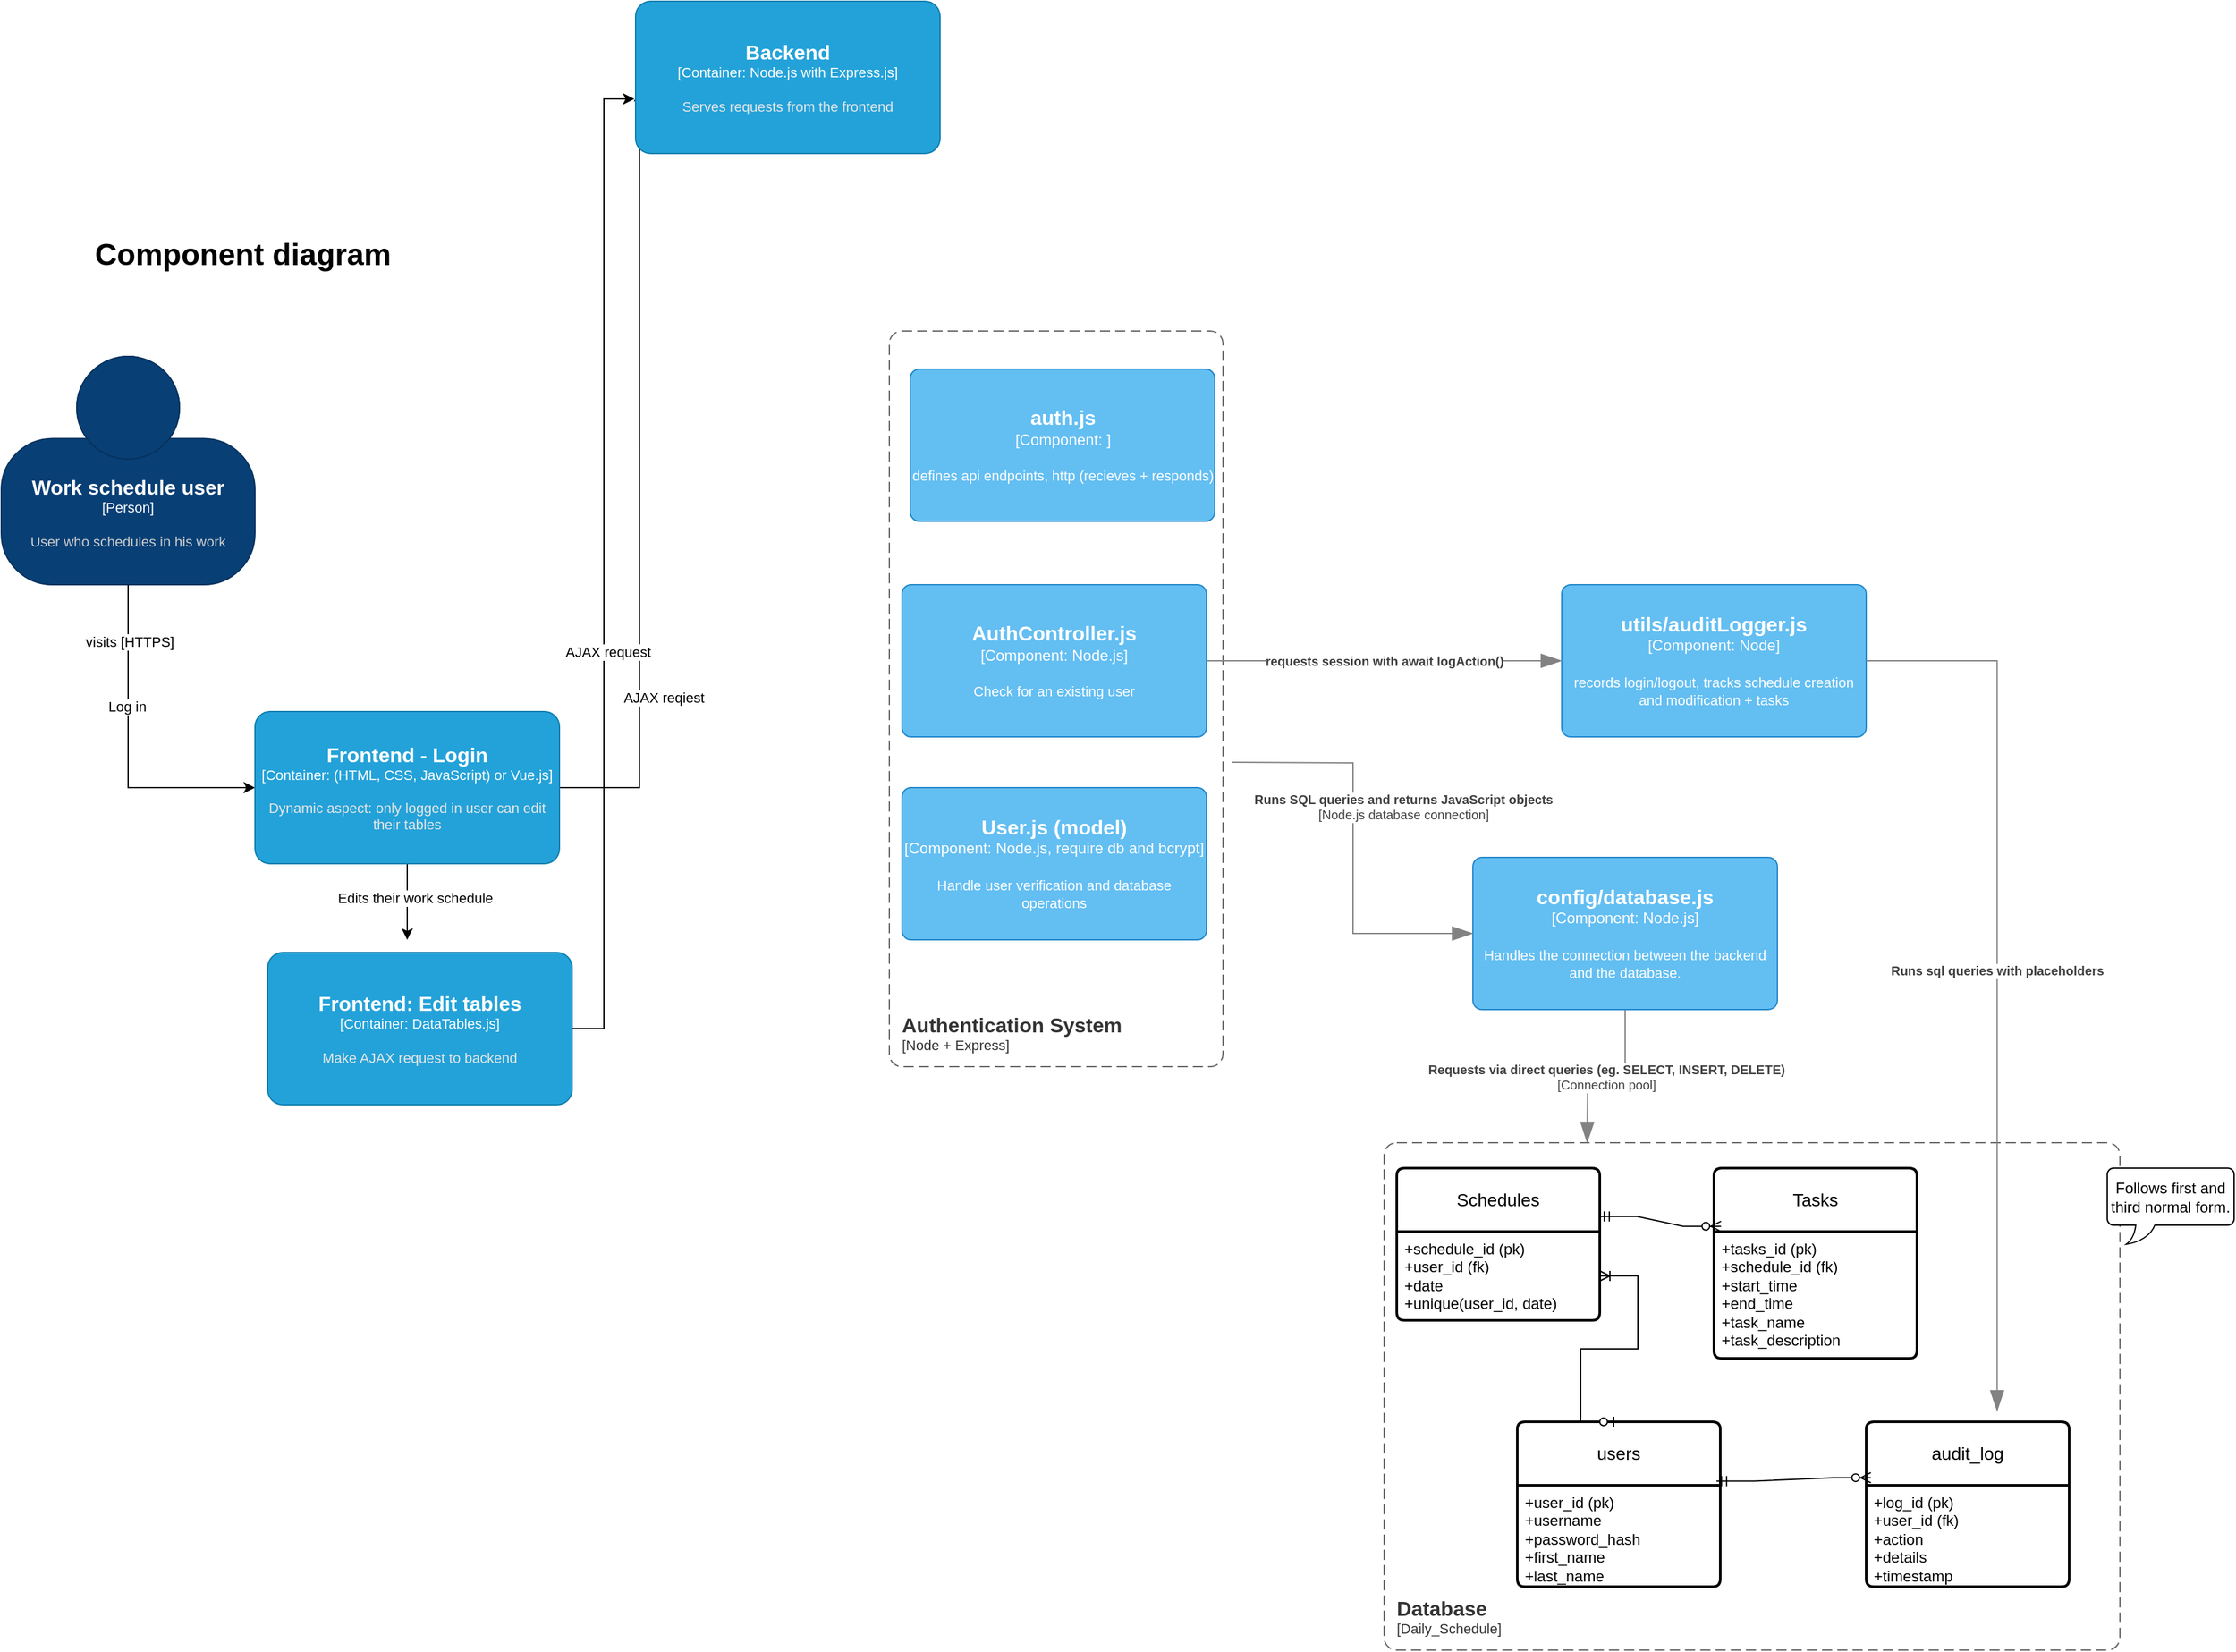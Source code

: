 <mxfile version="26.1.3">
  <diagram id="zEW7nRf9iKYrSwttsCo6" name="Page-1">
    <mxGraphModel dx="1677" dy="2077" grid="1" gridSize="10" guides="1" tooltips="1" connect="1" arrows="1" fold="1" page="1" pageScale="1" pageWidth="827" pageHeight="1169" math="0" shadow="0">
      <root>
        <mxCell id="0" />
        <mxCell id="1" parent="0" />
        <object placeholders="1" c4Name="Work schedule user" c4Type="Person" c4Description="User who schedules in his work" label="&lt;font style=&quot;font-size: 16px&quot;&gt;&lt;b&gt;%c4Name%&lt;/b&gt;&lt;/font&gt;&lt;div&gt;[%c4Type%]&lt;/div&gt;&lt;br&gt;&lt;div&gt;&lt;font style=&quot;font-size: 11px&quot;&gt;&lt;font color=&quot;#cccccc&quot;&gt;%c4Description%&lt;/font&gt;&lt;/div&gt;" id="YosmXb43OkedYpX8RgP7-1">
          <mxCell style="html=1;fontSize=11;dashed=0;whiteSpace=wrap;fillColor=#083F75;strokeColor=#06315C;fontColor=#ffffff;shape=mxgraph.c4.person2;align=center;metaEdit=1;points=[[0.5,0,0],[1,0.5,0],[1,0.75,0],[0.75,1,0],[0.5,1,0],[0.25,1,0],[0,0.75,0],[0,0.5,0]];resizable=0;" parent="1" vertex="1">
            <mxGeometry x="40" y="130" width="200" height="180" as="geometry" />
          </mxCell>
        </object>
        <mxCell id="YosmXb43OkedYpX8RgP7-3" style="edgeStyle=orthogonalEdgeStyle;rounded=0;orthogonalLoop=1;jettySize=auto;html=1;exitX=0.5;exitY=1;exitDx=0;exitDy=0;exitPerimeter=0;entryX=0;entryY=0.5;entryDx=0;entryDy=0;entryPerimeter=0;" parent="1" source="YosmXb43OkedYpX8RgP7-1" target="YosmXb43OkedYpX8RgP7-12" edge="1">
          <mxGeometry relative="1" as="geometry">
            <mxPoint x="180" y="240" as="sourcePoint" />
            <mxPoint x="270" y="590" as="targetPoint" />
            <Array as="points">
              <mxPoint x="140" y="470" />
            </Array>
          </mxGeometry>
        </mxCell>
        <mxCell id="YosmXb43OkedYpX8RgP7-16" value="visits [HTTPS]" style="edgeLabel;html=1;align=center;verticalAlign=middle;resizable=0;points=[];" parent="YosmXb43OkedYpX8RgP7-3" vertex="1" connectable="0">
          <mxGeometry x="-0.653" y="1" relative="1" as="geometry">
            <mxPoint as="offset" />
          </mxGeometry>
        </mxCell>
        <mxCell id="NH1u9leH9S3rQBhZF4uF-4" value="Log in" style="edgeLabel;html=1;align=center;verticalAlign=middle;resizable=0;points=[];" parent="YosmXb43OkedYpX8RgP7-3" vertex="1" connectable="0">
          <mxGeometry x="-0.262" y="-1" relative="1" as="geometry">
            <mxPoint as="offset" />
          </mxGeometry>
        </mxCell>
        <mxCell id="YosmXb43OkedYpX8RgP7-9" value="Component diagram" style="text;strokeColor=none;fillColor=none;html=1;fontSize=24;fontStyle=1;verticalAlign=middle;align=center;" parent="1" vertex="1">
          <mxGeometry x="180" y="30" width="100" height="40" as="geometry" />
        </mxCell>
        <mxCell id="NH1u9leH9S3rQBhZF4uF-2" style="edgeStyle=orthogonalEdgeStyle;rounded=0;orthogonalLoop=1;jettySize=auto;html=1;exitX=0.5;exitY=1;exitDx=0;exitDy=0;exitPerimeter=0;" parent="1" source="YosmXb43OkedYpX8RgP7-12" edge="1">
          <mxGeometry relative="1" as="geometry">
            <mxPoint x="360" y="590" as="targetPoint" />
          </mxGeometry>
        </mxCell>
        <mxCell id="NH1u9leH9S3rQBhZF4uF-3" value="&lt;span style=&quot;color: rgba(0, 0, 0, 0); font-family: monospace; font-size: 0px; text-align: start; background-color: rgb(251, 251, 251);&quot;&gt;%3CmxGraphModel%3E%3Croot%3E%3CmxCell%20id%3D%220%22%2F%3E%3CmxCell%20id%3D%221%22%20parent%3D%220%22%2F%3E%3CmxCell%20id%3D%222%22%20value%3D%22Schedules%20their%20work%22%20style%3D%22edgeLabel%3Bhtml%3D1%3Balign%3Dcenter%3BverticalAlign%3Dmiddle%3Bresizable%3D0%3Bpoints%3D%5B%5D%3B%22%20vertex%3D%221%22%20connectable%3D%220%22%20parent%3D%221%22%3E%3CmxGeometry%20x%3D%22140%22%20y%3D%22405%22%20as%3D%22geometry%22%2F%3E%3C%2FmxCell%3E%3C%2Froot%3E%3C%2FmxGraphModel%3S&lt;/span&gt;" style="edgeLabel;html=1;align=center;verticalAlign=middle;resizable=0;points=[];" parent="NH1u9leH9S3rQBhZF4uF-2" vertex="1" connectable="0">
          <mxGeometry x="-0.407" y="-3" relative="1" as="geometry">
            <mxPoint as="offset" />
          </mxGeometry>
        </mxCell>
        <mxCell id="NH1u9leH9S3rQBhZF4uF-5" value="Edits their work schedule" style="edgeLabel;html=1;align=center;verticalAlign=middle;resizable=0;points=[];" parent="NH1u9leH9S3rQBhZF4uF-2" vertex="1" connectable="0">
          <mxGeometry x="0.008" y="5" relative="1" as="geometry">
            <mxPoint y="-3" as="offset" />
          </mxGeometry>
        </mxCell>
        <mxCell id="NH1u9leH9S3rQBhZF4uF-10" value="" style="edgeStyle=orthogonalEdgeStyle;rounded=0;orthogonalLoop=1;jettySize=auto;html=1;entryX=0.013;entryY=0.583;entryDx=0;entryDy=0;entryPerimeter=0;" parent="1" source="YosmXb43OkedYpX8RgP7-12" target="YosmXb43OkedYpX8RgP7-13" edge="1">
          <mxGeometry relative="1" as="geometry">
            <mxPoint x="620" y="470" as="targetPoint" />
          </mxGeometry>
        </mxCell>
        <mxCell id="NH1u9leH9S3rQBhZF4uF-11" value="AJAX reqiest" style="edgeLabel;html=1;align=center;verticalAlign=middle;resizable=0;points=[];" parent="NH1u9leH9S3rQBhZF4uF-10" vertex="1" connectable="0">
          <mxGeometry x="-0.565" y="-1" relative="1" as="geometry">
            <mxPoint x="18" y="-1" as="offset" />
          </mxGeometry>
        </mxCell>
        <object placeholders="1" c4Name="Frontend - Login" c4Type="Container" c4Technology="(HTML, CSS, JavaScript) or Vue.js" c4Description="Dynamic aspect: only logged in user can edit their tables" label="&lt;font style=&quot;font-size: 16px&quot;&gt;&lt;b&gt;%c4Name%&lt;/b&gt;&lt;/font&gt;&lt;div&gt;[%c4Type%: %c4Technology%]&lt;/div&gt;&lt;br&gt;&lt;div&gt;&lt;font style=&quot;font-size: 11px&quot;&gt;&lt;font color=&quot;#E6E6E6&quot;&gt;%c4Description%&lt;/font&gt;&lt;/div&gt;" id="YosmXb43OkedYpX8RgP7-12">
          <mxCell style="rounded=1;whiteSpace=wrap;html=1;fontSize=11;labelBackgroundColor=none;fillColor=#23A2D9;fontColor=#ffffff;align=center;arcSize=10;strokeColor=#0E7DAD;metaEdit=1;resizable=0;points=[[0.25,0,0],[0.5,0,0],[0.75,0,0],[1,0.25,0],[1,0.5,0],[1,0.75,0],[0.75,1,0],[0.5,1,0],[0.25,1,0],[0,0.75,0],[0,0.5,0],[0,0.25,0]];" parent="1" vertex="1">
            <mxGeometry x="240" y="410" width="240" height="120" as="geometry" />
          </mxCell>
        </object>
        <object placeholders="1" c4Name="Backend" c4Type="Container" c4Technology="Node.js with Express.js" c4Description="Serves requests from the frontend" label="&lt;font style=&quot;font-size: 16px&quot;&gt;&lt;b&gt;%c4Name%&lt;/b&gt;&lt;/font&gt;&lt;div&gt;[%c4Type%: %c4Technology%]&lt;/div&gt;&lt;br&gt;&lt;div&gt;&lt;font style=&quot;font-size: 11px&quot;&gt;&lt;font color=&quot;#E6E6E6&quot;&gt;%c4Description%&lt;/font&gt;&lt;/div&gt;" id="YosmXb43OkedYpX8RgP7-13">
          <mxCell style="rounded=1;whiteSpace=wrap;html=1;fontSize=11;labelBackgroundColor=none;fillColor=#23A2D9;fontColor=#ffffff;align=center;arcSize=10;strokeColor=#0E7DAD;metaEdit=1;resizable=0;points=[[0.25,0,0],[0.5,0,0],[0.75,0,0],[1,0.25,0],[1,0.5,0],[1,0.75,0],[0.75,1,0],[0.5,1,0],[0.25,1,0],[0,0.75,0],[0,0.5,0],[0,0.25,0]];" parent="1" vertex="1">
            <mxGeometry x="540" y="-150" width="240" height="120" as="geometry" />
          </mxCell>
        </object>
        <object placeholders="1" c4Name="Frontend: Edit tables" c4Type="Container" c4Technology="DataTables.js" c4Description="Make AJAX request to backend" label="&lt;font style=&quot;font-size: 16px&quot;&gt;&lt;b&gt;%c4Name%&lt;/b&gt;&lt;/font&gt;&lt;div&gt;[%c4Type%: %c4Technology%]&lt;/div&gt;&lt;br&gt;&lt;div&gt;&lt;font style=&quot;font-size: 11px&quot;&gt;&lt;font color=&quot;#E6E6E6&quot;&gt;%c4Description%&lt;/font&gt;&lt;/div&gt;" id="NH1u9leH9S3rQBhZF4uF-1">
          <mxCell style="rounded=1;whiteSpace=wrap;html=1;fontSize=11;labelBackgroundColor=none;fillColor=#23A2D9;fontColor=#ffffff;align=center;arcSize=10;strokeColor=#0E7DAD;metaEdit=1;resizable=0;points=[[0.25,0,0],[0.5,0,0],[0.75,0,0],[1,0.25,0],[1,0.5,0],[1,0.75,0],[0.75,1,0],[0.5,1,0],[0.25,1,0],[0,0.75,0],[0,0.5,0],[0,0.25,0]];" parent="1" vertex="1">
            <mxGeometry x="250" y="600" width="240" height="120" as="geometry" />
          </mxCell>
        </object>
        <mxCell id="NH1u9leH9S3rQBhZF4uF-7" style="edgeStyle=orthogonalEdgeStyle;rounded=0;orthogonalLoop=1;jettySize=auto;html=1;exitX=1;exitY=0.5;exitDx=0;exitDy=0;exitPerimeter=0;entryX=-0.004;entryY=0.642;entryDx=0;entryDy=0;entryPerimeter=0;" parent="1" source="NH1u9leH9S3rQBhZF4uF-1" target="YosmXb43OkedYpX8RgP7-13" edge="1">
          <mxGeometry relative="1" as="geometry" />
        </mxCell>
        <mxCell id="NH1u9leH9S3rQBhZF4uF-8" value="AJAX request" style="edgeLabel;html=1;align=center;verticalAlign=middle;resizable=0;points=[];" parent="NH1u9leH9S3rQBhZF4uF-7" vertex="1" connectable="0">
          <mxGeometry x="-0.177" y="-3" relative="1" as="geometry">
            <mxPoint as="offset" />
          </mxGeometry>
        </mxCell>
        <mxCell id="O4cTwuqqYDG1lGMssZVo-1" value="Tasks" style="swimlane;childLayout=stackLayout;horizontal=1;startSize=50;horizontalStack=0;rounded=1;fontSize=14;fontStyle=0;strokeWidth=2;resizeParent=0;resizeLast=1;shadow=0;dashed=0;align=center;arcSize=4;whiteSpace=wrap;html=1;" parent="1" vertex="1">
          <mxGeometry x="1390" y="770" width="160" height="150" as="geometry">
            <mxRectangle x="1494" y="840" width="80" height="50" as="alternateBounds" />
          </mxGeometry>
        </mxCell>
        <mxCell id="O4cTwuqqYDG1lGMssZVo-2" value="+tasks_id (pk)&lt;br&gt;+schedule_id (fk)&lt;br&gt;+start_time&lt;div&gt;+end_time&lt;/div&gt;&lt;div&gt;+task_name&lt;/div&gt;&lt;div&gt;+task_description&lt;/div&gt;" style="align=left;strokeColor=none;fillColor=none;spacingLeft=4;spacingRight=4;fontSize=12;verticalAlign=top;resizable=0;rotatable=0;part=1;html=1;whiteSpace=wrap;" parent="O4cTwuqqYDG1lGMssZVo-1" vertex="1">
          <mxGeometry y="50" width="160" height="100" as="geometry" />
        </mxCell>
        <mxCell id="O4cTwuqqYDG1lGMssZVo-4" value="Schedules" style="swimlane;childLayout=stackLayout;horizontal=1;startSize=50;horizontalStack=0;rounded=1;fontSize=14;fontStyle=0;strokeWidth=2;resizeParent=0;resizeLast=1;shadow=0;dashed=0;align=center;arcSize=4;whiteSpace=wrap;html=1;" parent="1" vertex="1">
          <mxGeometry x="1140" y="770" width="160" height="120" as="geometry">
            <mxRectangle x="1220" y="840" width="110" height="50" as="alternateBounds" />
          </mxGeometry>
        </mxCell>
        <mxCell id="O4cTwuqqYDG1lGMssZVo-5" value="+schedule_id (pk)&lt;br&gt;+user_id (fk)&lt;br&gt;+date&lt;div&gt;+unique(user_id, date)&lt;/div&gt;" style="align=left;strokeColor=none;fillColor=none;spacingLeft=4;spacingRight=4;fontSize=12;verticalAlign=top;resizable=0;rotatable=0;part=1;html=1;whiteSpace=wrap;" parent="O4cTwuqqYDG1lGMssZVo-4" vertex="1">
          <mxGeometry y="50" width="160" height="70" as="geometry" />
        </mxCell>
        <mxCell id="O4cTwuqqYDG1lGMssZVo-7" value="users" style="swimlane;childLayout=stackLayout;horizontal=1;startSize=50;horizontalStack=0;rounded=1;fontSize=14;fontStyle=0;strokeWidth=2;resizeParent=0;resizeLast=1;shadow=0;dashed=0;align=center;arcSize=4;whiteSpace=wrap;html=1;" parent="1" vertex="1">
          <mxGeometry x="1235" y="970" width="160" height="130" as="geometry">
            <mxRectangle x="990" y="840" width="70" height="50" as="alternateBounds" />
          </mxGeometry>
        </mxCell>
        <mxCell id="O4cTwuqqYDG1lGMssZVo-8" value="+user_id (pk)&lt;div&gt;+username&lt;/div&gt;&lt;div&gt;+password_hash&lt;/div&gt;&lt;div&gt;+first_name&lt;/div&gt;&lt;div&gt;+last_name&lt;/div&gt;" style="align=left;strokeColor=none;fillColor=none;spacingLeft=4;spacingRight=4;fontSize=12;verticalAlign=top;resizable=0;rotatable=0;part=1;html=1;whiteSpace=wrap;" parent="O4cTwuqqYDG1lGMssZVo-7" vertex="1">
          <mxGeometry y="50" width="160" height="80" as="geometry" />
        </mxCell>
        <mxCell id="O4cTwuqqYDG1lGMssZVo-9" value="" style="edgeStyle=entityRelationEdgeStyle;fontSize=12;html=1;endArrow=ERoneToMany;startArrow=ERzeroToOne;rounded=0;exitX=0.5;exitY=0;exitDx=0;exitDy=0;" parent="1" source="O4cTwuqqYDG1lGMssZVo-7" target="O4cTwuqqYDG1lGMssZVo-5" edge="1">
          <mxGeometry width="100" height="100" relative="1" as="geometry">
            <mxPoint x="1200" y="880" as="sourcePoint" />
            <mxPoint x="1270" y="860" as="targetPoint" />
          </mxGeometry>
        </mxCell>
        <mxCell id="O4cTwuqqYDG1lGMssZVo-11" value="" style="edgeStyle=entityRelationEdgeStyle;fontSize=12;html=1;endArrow=ERzeroToMany;startArrow=ERmandOne;rounded=0;exitX=0.997;exitY=0.318;exitDx=0;exitDy=0;exitPerimeter=0;entryX=0.035;entryY=0.306;entryDx=0;entryDy=0;entryPerimeter=0;" parent="1" source="O4cTwuqqYDG1lGMssZVo-4" target="O4cTwuqqYDG1lGMssZVo-1" edge="1">
          <mxGeometry width="100" height="100" relative="1" as="geometry">
            <mxPoint x="1360" y="1020" as="sourcePoint" />
            <mxPoint x="1460" y="920" as="targetPoint" />
          </mxGeometry>
        </mxCell>
        <object placeholders="1" c4Name="Database" c4Type="ContainerScopeBoundary" c4Application="Daily_Schedule" label="&lt;font style=&quot;font-size: 16px&quot;&gt;&lt;b&gt;&lt;div style=&quot;text-align: left&quot;&gt;%c4Name%&lt;/div&gt;&lt;/b&gt;&lt;/font&gt;&lt;div style=&quot;text-align: left&quot;&gt;[%c4Application%]&lt;/div&gt;" id="O4cTwuqqYDG1lGMssZVo-12">
          <mxCell style="rounded=1;fontSize=11;whiteSpace=wrap;html=1;dashed=1;arcSize=20;fillColor=none;strokeColor=#666666;fontColor=#333333;labelBackgroundColor=none;align=left;verticalAlign=bottom;labelBorderColor=none;spacingTop=0;spacing=10;dashPattern=8 4;metaEdit=1;rotatable=0;perimeter=rectanglePerimeter;noLabel=0;labelPadding=0;allowArrows=0;connectable=0;expand=0;recursiveResize=0;editable=1;pointerEvents=0;absoluteArcSize=1;points=[[0.25,0,0],[0.5,0,0],[0.75,0,0],[1,0.25,0],[1,0.5,0],[1,0.75,0],[0.75,1,0],[0.5,1,0],[0.25,1,0],[0,0.75,0],[0,0.5,0],[0,0.25,0]];" parent="1" vertex="1">
            <mxGeometry x="1130" y="750" width="580" height="400" as="geometry" />
          </mxCell>
        </object>
        <mxCell id="O4cTwuqqYDG1lGMssZVo-13" value="Follows first and third normal form." style="whiteSpace=wrap;html=1;shape=mxgraph.basic.roundRectCallout;dx=30;dy=15;size=5;boundedLbl=1;" parent="1" vertex="1">
          <mxGeometry x="1700" y="770" width="100" height="60" as="geometry" />
        </mxCell>
        <object placeholders="1" c4Type="Relationship" c4Technology="Connection pool" c4Description="Requests via direct queries (eg. SELECT, INSERT, DELETE)" label="&lt;div style=&quot;text-align: left&quot;&gt;&lt;div style=&quot;text-align: center&quot;&gt;&lt;b&gt;%c4Description%&lt;/b&gt;&lt;/div&gt;&lt;div style=&quot;text-align: center&quot;&gt;[%c4Technology%]&lt;/div&gt;&lt;/div&gt;" id="O4cTwuqqYDG1lGMssZVo-14">
          <mxCell style="endArrow=blockThin;html=1;fontSize=10;fontColor=#404040;strokeWidth=1;endFill=1;strokeColor=#828282;elbow=vertical;metaEdit=1;endSize=14;startSize=14;jumpStyle=arc;jumpSize=16;rounded=0;edgeStyle=orthogonalEdgeStyle;exitX=0.5;exitY=1;exitDx=0;exitDy=0;exitPerimeter=0;" parent="1" source="O4cTwuqqYDG1lGMssZVo-15" edge="1">
            <mxGeometry width="240" relative="1" as="geometry">
              <mxPoint x="1290" y="570" as="sourcePoint" />
              <mxPoint x="1290" y="750" as="targetPoint" />
            </mxGeometry>
          </mxCell>
        </object>
        <object placeholders="1" c4Name="config/database.js" c4Type="Component" c4Technology="Node.js" c4Description="Handles the connection between the backend and the database." label="&lt;font style=&quot;font-size: 16px&quot;&gt;&lt;b&gt;%c4Name%&lt;/b&gt;&lt;/font&gt;&lt;div&gt;[%c4Type%: %c4Technology%]&lt;/div&gt;&lt;br&gt;&lt;div&gt;&lt;font style=&quot;font-size: 11px&quot;&gt;%c4Description%&lt;/font&gt;&lt;/div&gt;" id="O4cTwuqqYDG1lGMssZVo-15">
          <mxCell style="rounded=1;whiteSpace=wrap;html=1;labelBackgroundColor=none;fillColor=#63BEF2;fontColor=#ffffff;align=center;arcSize=6;strokeColor=#2086C9;metaEdit=1;resizable=0;points=[[0.25,0,0],[0.5,0,0],[0.75,0,0],[1,0.25,0],[1,0.5,0],[1,0.75,0],[0.75,1,0],[0.5,1,0],[0.25,1,0],[0,0.75,0],[0,0.5,0],[0,0.25,0]];" parent="1" vertex="1">
            <mxGeometry x="1200" y="525" width="240" height="120" as="geometry" />
          </mxCell>
        </object>
        <object placeholders="1" c4Name="User.js (model)" c4Type="Component" c4Technology="Node.js, require db and bcrypt" c4Description="Handle user verification and database operations" label="&lt;font style=&quot;font-size: 16px&quot;&gt;&lt;b&gt;%c4Name%&lt;/b&gt;&lt;/font&gt;&lt;div&gt;[%c4Type%: %c4Technology%]&lt;/div&gt;&lt;br&gt;&lt;div&gt;&lt;font style=&quot;font-size: 11px&quot;&gt;%c4Description%&lt;/font&gt;&lt;/div&gt;" id="O4cTwuqqYDG1lGMssZVo-17">
          <mxCell style="rounded=1;whiteSpace=wrap;html=1;labelBackgroundColor=none;fillColor=#63BEF2;fontColor=#ffffff;align=center;arcSize=6;strokeColor=#2086C9;metaEdit=1;resizable=0;points=[[0.25,0,0],[0.5,0,0],[0.75,0,0],[1,0.25,0],[1,0.5,0],[1,0.75,0],[0.75,1,0],[0.5,1,0],[0.25,1,0],[0,0.75,0],[0,0.5,0],[0,0.25,0]];" parent="1" vertex="1">
            <mxGeometry x="750" y="470" width="240" height="120" as="geometry" />
          </mxCell>
        </object>
        <object placeholders="1" c4Type="Relationship" c4Technology="Node.js database connection" c4Description="Runs SQL queries and returns JavaScript objects" label="&lt;div style=&quot;text-align: left&quot;&gt;&lt;div style=&quot;text-align: center&quot;&gt;&lt;b&gt;%c4Description%&lt;/b&gt;&lt;/div&gt;&lt;div style=&quot;text-align: center&quot;&gt;[%c4Technology%]&lt;/div&gt;&lt;/div&gt;" id="O4cTwuqqYDG1lGMssZVo-18">
          <mxCell style="endArrow=blockThin;html=1;fontSize=10;fontColor=#404040;strokeWidth=1;endFill=1;strokeColor=#828282;elbow=vertical;metaEdit=1;endSize=14;startSize=14;jumpStyle=arc;jumpSize=16;rounded=0;edgeStyle=orthogonalEdgeStyle;entryX=0;entryY=0.5;entryDx=0;entryDy=0;entryPerimeter=0;" parent="1" target="O4cTwuqqYDG1lGMssZVo-15" edge="1">
            <mxGeometry x="-0.199" y="39" width="240" relative="1" as="geometry">
              <mxPoint x="1010" y="450" as="sourcePoint" />
              <mxPoint x="1430" y="340" as="targetPoint" />
              <mxPoint as="offset" />
            </mxGeometry>
          </mxCell>
        </object>
        <object placeholders="1" c4Name="AuthController.js" c4Type="Component" c4Technology="Node.js" c4Description="Check for an existing user" label="&lt;font style=&quot;font-size: 16px&quot;&gt;&lt;b&gt;%c4Name%&lt;/b&gt;&lt;/font&gt;&lt;div&gt;[%c4Type%: %c4Technology%]&lt;/div&gt;&lt;br&gt;&lt;div&gt;&lt;font style=&quot;font-size: 11px&quot;&gt;%c4Description%&lt;/font&gt;&lt;/div&gt;" id="V3DTn9JAkYP05rZsHVWP-3">
          <mxCell style="rounded=1;whiteSpace=wrap;html=1;labelBackgroundColor=none;fillColor=#63BEF2;fontColor=#ffffff;align=center;arcSize=6;strokeColor=#2086C9;metaEdit=1;resizable=0;points=[[0.25,0,0],[0.5,0,0],[0.75,0,0],[1,0.25,0],[1,0.5,0],[1,0.75,0],[0.75,1,0],[0.5,1,0],[0.25,1,0],[0,0.75,0],[0,0.5,0],[0,0.25,0]];" vertex="1" parent="1">
            <mxGeometry x="750" y="310" width="240" height="120" as="geometry" />
          </mxCell>
        </object>
        <object placeholders="1" c4Name="Authentication System" c4Type="SystemScopeBoundary" c4Application="Node + Express" label="&lt;font style=&quot;font-size: 16px&quot;&gt;&lt;b&gt;&lt;div style=&quot;text-align: left&quot;&gt;%c4Name%&lt;/div&gt;&lt;/b&gt;&lt;/font&gt;&lt;div style=&quot;text-align: left&quot;&gt;[%c4Application%]&lt;/div&gt;" id="V3DTn9JAkYP05rZsHVWP-4">
          <mxCell style="rounded=1;fontSize=11;whiteSpace=wrap;html=1;dashed=1;arcSize=20;fillColor=none;strokeColor=#666666;fontColor=#333333;labelBackgroundColor=none;align=left;verticalAlign=bottom;labelBorderColor=none;spacingTop=0;spacing=10;dashPattern=8 4;metaEdit=1;rotatable=0;perimeter=rectanglePerimeter;noLabel=0;labelPadding=0;allowArrows=0;connectable=0;expand=0;recursiveResize=0;editable=1;pointerEvents=0;absoluteArcSize=1;points=[[0.25,0,0],[0.5,0,0],[0.75,0,0],[1,0.25,0],[1,0.5,0],[1,0.75,0],[0.75,1,0],[0.5,1,0],[0.25,1,0],[0,0.75,0],[0,0.5,0],[0,0.25,0]];" vertex="1" parent="1">
            <mxGeometry x="740" y="110" width="263" height="580" as="geometry" />
          </mxCell>
        </object>
        <object placeholders="1" c4Name="auth.js" c4Type="Component" c4Technology="" c4Description="defines api endpoints, http (recieves + responds)" label="&lt;font style=&quot;font-size: 16px&quot;&gt;&lt;b&gt;%c4Name%&lt;/b&gt;&lt;/font&gt;&lt;div&gt;[%c4Type%: %c4Technology%]&lt;/div&gt;&lt;br&gt;&lt;div&gt;&lt;font style=&quot;font-size: 11px&quot;&gt;%c4Description%&lt;/font&gt;&lt;/div&gt;" id="V3DTn9JAkYP05rZsHVWP-5">
          <mxCell style="rounded=1;whiteSpace=wrap;html=1;labelBackgroundColor=none;fillColor=#63BEF2;fontColor=#ffffff;align=center;arcSize=6;strokeColor=#2086C9;metaEdit=1;resizable=0;points=[[0.25,0,0],[0.5,0,0],[0.75,0,0],[1,0.25,0],[1,0.5,0],[1,0.75,0],[0.75,1,0],[0.5,1,0],[0.25,1,0],[0,0.75,0],[0,0.5,0],[0,0.25,0]];" vertex="1" parent="1">
            <mxGeometry x="756.5" y="140" width="240" height="120" as="geometry" />
          </mxCell>
        </object>
        <object placeholders="1" c4Name="utils/auditLogger.js" c4Type="Component" c4Technology="Node" c4Description="records login/logout, tracks schedule creation and modification + tasks" label="&lt;font style=&quot;font-size: 16px&quot;&gt;&lt;b&gt;%c4Name%&lt;/b&gt;&lt;/font&gt;&lt;div&gt;[%c4Type%: %c4Technology%]&lt;/div&gt;&lt;br&gt;&lt;div&gt;&lt;font style=&quot;font-size: 11px&quot;&gt;%c4Description%&lt;/font&gt;&lt;/div&gt;" id="V3DTn9JAkYP05rZsHVWP-6">
          <mxCell style="rounded=1;whiteSpace=wrap;html=1;labelBackgroundColor=none;fillColor=#63BEF2;fontColor=#ffffff;align=center;arcSize=6;strokeColor=#2086C9;metaEdit=1;resizable=0;points=[[0.25,0,0],[0.5,0,0],[0.75,0,0],[1,0.25,0],[1,0.5,0],[1,0.75,0],[0.75,1,0],[0.5,1,0],[0.25,1,0],[0,0.75,0],[0,0.5,0],[0,0.25,0]];" vertex="1" parent="1">
            <mxGeometry x="1270" y="310" width="240" height="120" as="geometry" />
          </mxCell>
        </object>
        <object placeholders="1" c4Type="Relationship" c4Description="requests session with await logAction()" label="&lt;div style=&quot;text-align: left&quot;&gt;&lt;div style=&quot;text-align: center&quot;&gt;&lt;b&gt;%c4Description%&lt;/b&gt;&lt;/div&gt;" id="V3DTn9JAkYP05rZsHVWP-7">
          <mxCell style="endArrow=blockThin;html=1;fontSize=10;fontColor=#404040;strokeWidth=1;endFill=1;strokeColor=#828282;elbow=vertical;metaEdit=1;endSize=14;startSize=14;jumpStyle=arc;jumpSize=16;rounded=0;edgeStyle=orthogonalEdgeStyle;exitX=1;exitY=0.5;exitDx=0;exitDy=0;exitPerimeter=0;entryX=0;entryY=0.5;entryDx=0;entryDy=0;entryPerimeter=0;" edge="1" parent="1" source="V3DTn9JAkYP05rZsHVWP-3" target="V3DTn9JAkYP05rZsHVWP-6">
            <mxGeometry width="240" relative="1" as="geometry">
              <mxPoint x="1110" y="590" as="sourcePoint" />
              <mxPoint x="1350" y="590" as="targetPoint" />
            </mxGeometry>
          </mxCell>
        </object>
        <object placeholders="1" c4Type="Relationship" c4Description="Runs sql queries with placeholders" label="&lt;div style=&quot;text-align: left&quot;&gt;&lt;div style=&quot;text-align: center&quot;&gt;&lt;b&gt;%c4Description%&lt;/b&gt;&lt;/div&gt;" id="V3DTn9JAkYP05rZsHVWP-8">
          <mxCell style="endArrow=blockThin;html=1;fontSize=10;fontColor=#404040;strokeWidth=1;endFill=1;strokeColor=#828282;elbow=vertical;metaEdit=1;endSize=14;startSize=14;jumpStyle=arc;jumpSize=16;rounded=0;edgeStyle=orthogonalEdgeStyle;exitX=1;exitY=0.5;exitDx=0;exitDy=0;exitPerimeter=0;entryX=0.645;entryY=-0.064;entryDx=0;entryDy=0;entryPerimeter=0;" edge="1" parent="1" source="V3DTn9JAkYP05rZsHVWP-6" target="V3DTn9JAkYP05rZsHVWP-9">
            <mxGeometry width="240" relative="1" as="geometry">
              <mxPoint x="1110" y="590" as="sourcePoint" />
              <mxPoint x="1620" y="780" as="targetPoint" />
            </mxGeometry>
          </mxCell>
        </object>
        <mxCell id="V3DTn9JAkYP05rZsHVWP-9" value="audit_log" style="swimlane;childLayout=stackLayout;horizontal=1;startSize=50;horizontalStack=0;rounded=1;fontSize=14;fontStyle=0;strokeWidth=2;resizeParent=0;resizeLast=1;shadow=0;dashed=0;align=center;arcSize=4;whiteSpace=wrap;html=1;" vertex="1" parent="1">
          <mxGeometry x="1510" y="970" width="160" height="130" as="geometry" />
        </mxCell>
        <mxCell id="V3DTn9JAkYP05rZsHVWP-10" value="&lt;div&gt;+log_id (pk)&lt;/div&gt;&lt;div&gt;+user_id (fk)&lt;/div&gt;&lt;div&gt;+action&lt;/div&gt;&lt;div&gt;+details&lt;/div&gt;&lt;div&gt;&lt;span style=&quot;background-color: transparent; color: light-dark(rgb(0, 0, 0), rgb(255, 255, 255));&quot;&gt;+timestamp&lt;/span&gt;&lt;/div&gt;" style="align=left;strokeColor=none;fillColor=none;spacingLeft=4;spacingRight=4;fontSize=12;verticalAlign=top;resizable=0;rotatable=0;part=1;html=1;whiteSpace=wrap;" vertex="1" parent="V3DTn9JAkYP05rZsHVWP-9">
          <mxGeometry y="50" width="160" height="80" as="geometry" />
        </mxCell>
        <mxCell id="V3DTn9JAkYP05rZsHVWP-11" value="" style="edgeStyle=entityRelationEdgeStyle;fontSize=12;html=1;endArrow=ERzeroToMany;startArrow=ERmandOne;rounded=0;exitX=0.981;exitY=0.36;exitDx=0;exitDy=0;exitPerimeter=0;entryX=0.023;entryY=0.339;entryDx=0;entryDy=0;entryPerimeter=0;" edge="1" parent="1" source="O4cTwuqqYDG1lGMssZVo-7" target="V3DTn9JAkYP05rZsHVWP-9">
          <mxGeometry width="100" height="100" relative="1" as="geometry">
            <mxPoint x="1340" y="950" as="sourcePoint" />
            <mxPoint x="1440" y="850" as="targetPoint" />
          </mxGeometry>
        </mxCell>
      </root>
    </mxGraphModel>
  </diagram>
</mxfile>

